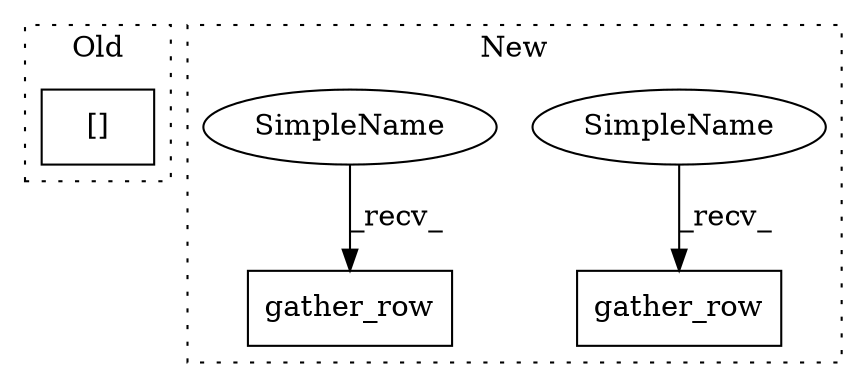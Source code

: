 digraph G {
subgraph cluster0 {
1 [label="[]" a="2" s="14421,14460" l="21,1" shape="box"];
label = "Old";
style="dotted";
}
subgraph cluster1 {
2 [label="gather_row" a="32" s="15583,15623" l="11,1" shape="box"];
3 [label="gather_row" a="32" s="14686,14736" l="11,1" shape="box"];
4 [label="SimpleName" a="42" s="15575" l="7" shape="ellipse"];
5 [label="SimpleName" a="42" s="14678" l="7" shape="ellipse"];
label = "New";
style="dotted";
}
4 -> 2 [label="_recv_"];
5 -> 3 [label="_recv_"];
}